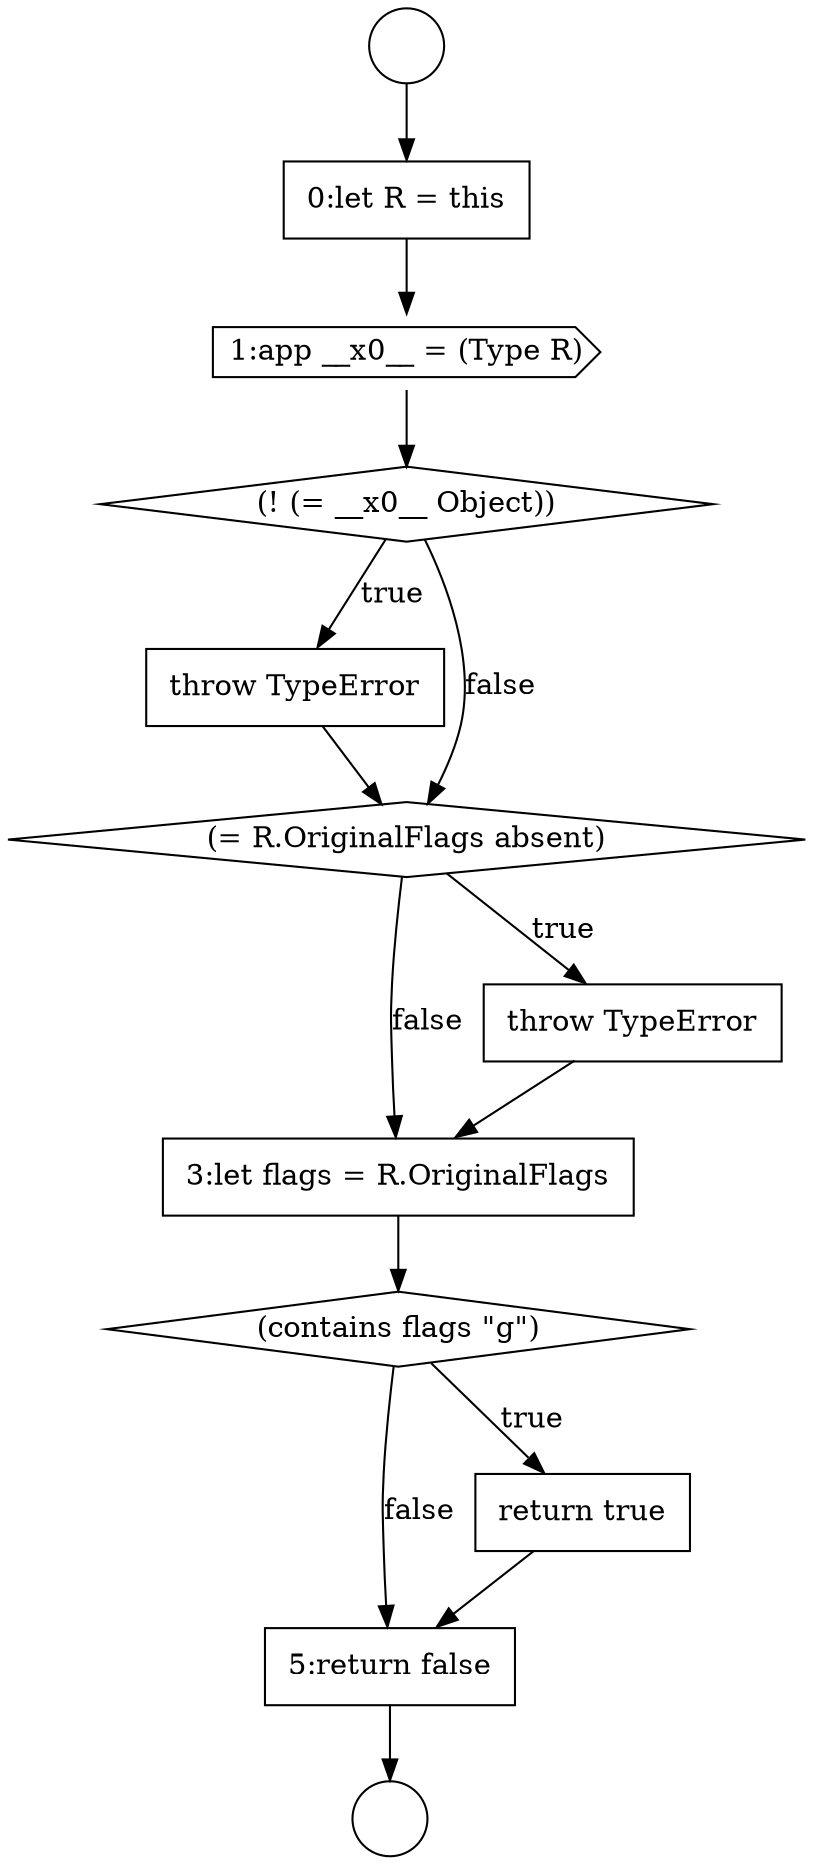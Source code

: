 digraph {
  node13058 [shape=circle label=" " color="black" fillcolor="white" style=filled]
  node13062 [shape=diamond, label=<<font color="black">(! (= __x0__ Object))</font>> color="black" fillcolor="white" style=filled]
  node13067 [shape=diamond, label=<<font color="black">(contains flags &quot;g&quot;)</font>> color="black" fillcolor="white" style=filled]
  node13059 [shape=circle label=" " color="black" fillcolor="white" style=filled]
  node13063 [shape=none, margin=0, label=<<font color="black">
    <table border="0" cellborder="1" cellspacing="0" cellpadding="10">
      <tr><td align="left">throw TypeError</td></tr>
    </table>
  </font>> color="black" fillcolor="white" style=filled]
  node13066 [shape=none, margin=0, label=<<font color="black">
    <table border="0" cellborder="1" cellspacing="0" cellpadding="10">
      <tr><td align="left">3:let flags = R.OriginalFlags</td></tr>
    </table>
  </font>> color="black" fillcolor="white" style=filled]
  node13060 [shape=none, margin=0, label=<<font color="black">
    <table border="0" cellborder="1" cellspacing="0" cellpadding="10">
      <tr><td align="left">0:let R = this</td></tr>
    </table>
  </font>> color="black" fillcolor="white" style=filled]
  node13064 [shape=diamond, label=<<font color="black">(= R.OriginalFlags absent)</font>> color="black" fillcolor="white" style=filled]
  node13069 [shape=none, margin=0, label=<<font color="black">
    <table border="0" cellborder="1" cellspacing="0" cellpadding="10">
      <tr><td align="left">5:return false</td></tr>
    </table>
  </font>> color="black" fillcolor="white" style=filled]
  node13065 [shape=none, margin=0, label=<<font color="black">
    <table border="0" cellborder="1" cellspacing="0" cellpadding="10">
      <tr><td align="left">throw TypeError</td></tr>
    </table>
  </font>> color="black" fillcolor="white" style=filled]
  node13068 [shape=none, margin=0, label=<<font color="black">
    <table border="0" cellborder="1" cellspacing="0" cellpadding="10">
      <tr><td align="left">return true</td></tr>
    </table>
  </font>> color="black" fillcolor="white" style=filled]
  node13061 [shape=cds, label=<<font color="black">1:app __x0__ = (Type R)</font>> color="black" fillcolor="white" style=filled]
  node13061 -> node13062 [ color="black"]
  node13064 -> node13065 [label=<<font color="black">true</font>> color="black"]
  node13064 -> node13066 [label=<<font color="black">false</font>> color="black"]
  node13062 -> node13063 [label=<<font color="black">true</font>> color="black"]
  node13062 -> node13064 [label=<<font color="black">false</font>> color="black"]
  node13066 -> node13067 [ color="black"]
  node13069 -> node13059 [ color="black"]
  node13068 -> node13069 [ color="black"]
  node13065 -> node13066 [ color="black"]
  node13058 -> node13060 [ color="black"]
  node13067 -> node13068 [label=<<font color="black">true</font>> color="black"]
  node13067 -> node13069 [label=<<font color="black">false</font>> color="black"]
  node13060 -> node13061 [ color="black"]
  node13063 -> node13064 [ color="black"]
}
